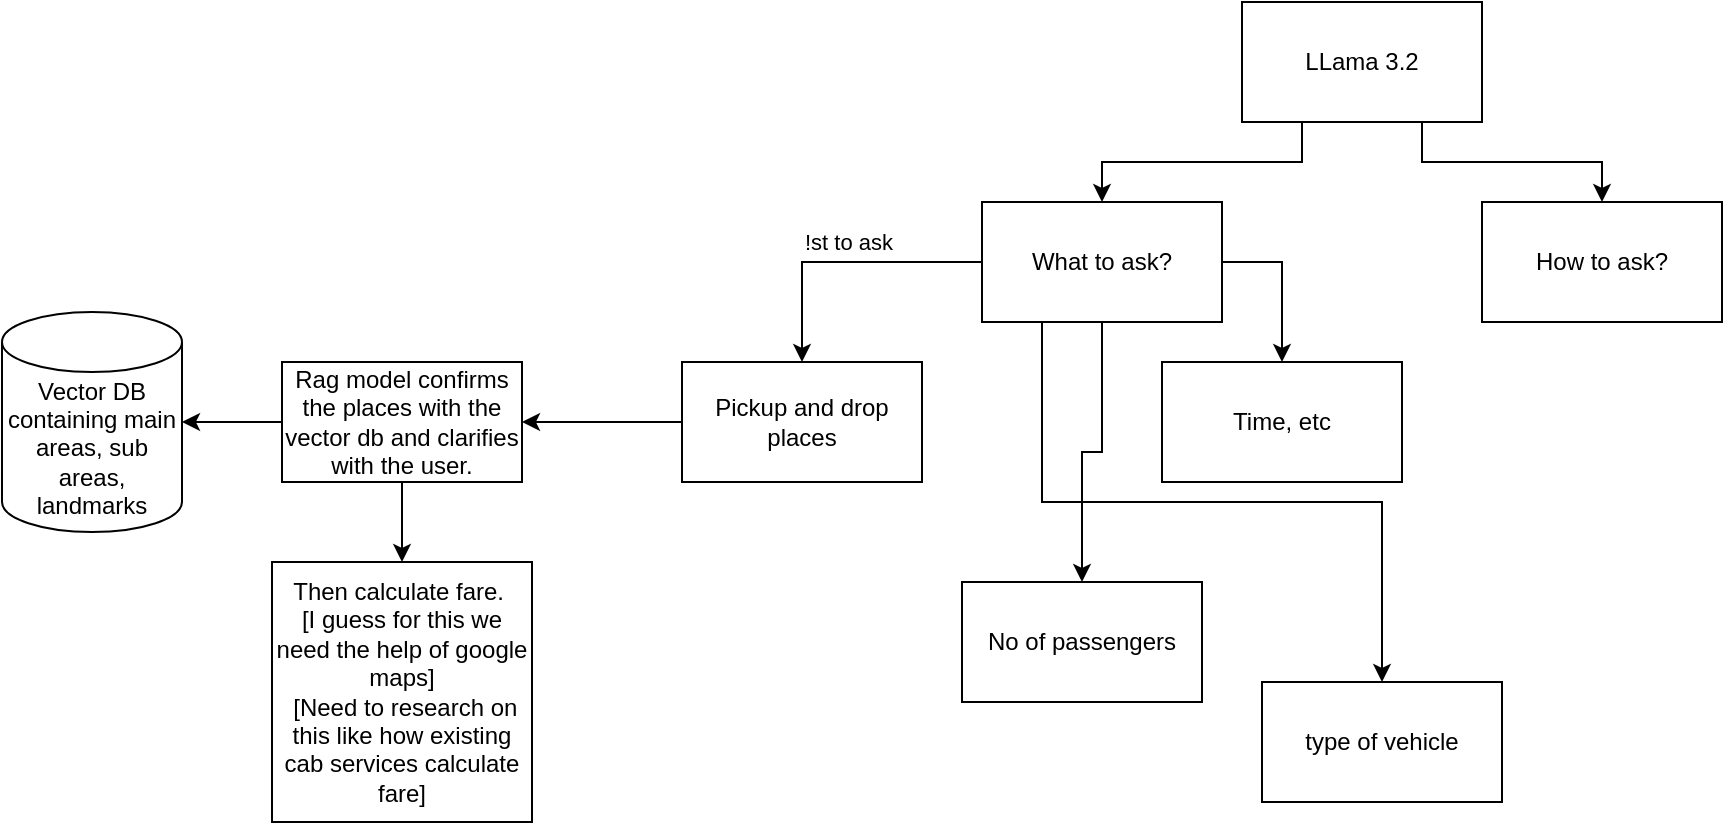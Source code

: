 <mxfile version="25.0.3">
  <diagram name="Page-1" id="WIwVcM9bRKyjhshWP0I-">
    <mxGraphModel dx="1644" dy="411" grid="1" gridSize="10" guides="1" tooltips="1" connect="1" arrows="1" fold="1" page="1" pageScale="1" pageWidth="850" pageHeight="1100" math="0" shadow="0">
      <root>
        <mxCell id="0" />
        <mxCell id="1" parent="0" />
        <mxCell id="djJFe9bqhi8zieh9U9bp-4" style="edgeStyle=orthogonalEdgeStyle;rounded=0;orthogonalLoop=1;jettySize=auto;html=1;exitX=0.25;exitY=1;exitDx=0;exitDy=0;entryX=0.5;entryY=0;entryDx=0;entryDy=0;" edge="1" parent="1" source="djJFe9bqhi8zieh9U9bp-1" target="djJFe9bqhi8zieh9U9bp-2">
          <mxGeometry relative="1" as="geometry" />
        </mxCell>
        <mxCell id="djJFe9bqhi8zieh9U9bp-5" style="edgeStyle=orthogonalEdgeStyle;rounded=0;orthogonalLoop=1;jettySize=auto;html=1;exitX=0.75;exitY=1;exitDx=0;exitDy=0;entryX=0.5;entryY=0;entryDx=0;entryDy=0;" edge="1" parent="1" source="djJFe9bqhi8zieh9U9bp-1" target="djJFe9bqhi8zieh9U9bp-3">
          <mxGeometry relative="1" as="geometry" />
        </mxCell>
        <mxCell id="djJFe9bqhi8zieh9U9bp-1" value="LLama 3.2" style="rounded=0;whiteSpace=wrap;html=1;" vertex="1" parent="1">
          <mxGeometry x="320" y="60" width="120" height="60" as="geometry" />
        </mxCell>
        <mxCell id="djJFe9bqhi8zieh9U9bp-9" value="" style="edgeStyle=orthogonalEdgeStyle;rounded=0;orthogonalLoop=1;jettySize=auto;html=1;" edge="1" parent="1" source="djJFe9bqhi8zieh9U9bp-2" target="djJFe9bqhi8zieh9U9bp-8">
          <mxGeometry relative="1" as="geometry" />
        </mxCell>
        <mxCell id="djJFe9bqhi8zieh9U9bp-10" value="!st to ask" style="edgeLabel;html=1;align=center;verticalAlign=middle;resizable=0;points=[];" vertex="1" connectable="0" parent="djJFe9bqhi8zieh9U9bp-9">
          <mxGeometry x="-0.043" relative="1" as="geometry">
            <mxPoint y="-10" as="offset" />
          </mxGeometry>
        </mxCell>
        <mxCell id="djJFe9bqhi8zieh9U9bp-20" style="edgeStyle=orthogonalEdgeStyle;rounded=0;orthogonalLoop=1;jettySize=auto;html=1;exitX=1;exitY=0.5;exitDx=0;exitDy=0;entryX=0.5;entryY=0;entryDx=0;entryDy=0;" edge="1" parent="1" source="djJFe9bqhi8zieh9U9bp-2" target="djJFe9bqhi8zieh9U9bp-12">
          <mxGeometry relative="1" as="geometry" />
        </mxCell>
        <mxCell id="djJFe9bqhi8zieh9U9bp-22" style="edgeStyle=orthogonalEdgeStyle;rounded=0;orthogonalLoop=1;jettySize=auto;html=1;exitX=0.5;exitY=1;exitDx=0;exitDy=0;entryX=0.5;entryY=0;entryDx=0;entryDy=0;" edge="1" parent="1" source="djJFe9bqhi8zieh9U9bp-2" target="djJFe9bqhi8zieh9U9bp-21">
          <mxGeometry relative="1" as="geometry" />
        </mxCell>
        <mxCell id="djJFe9bqhi8zieh9U9bp-24" style="edgeStyle=orthogonalEdgeStyle;rounded=0;orthogonalLoop=1;jettySize=auto;html=1;exitX=0.25;exitY=1;exitDx=0;exitDy=0;" edge="1" parent="1" source="djJFe9bqhi8zieh9U9bp-2" target="djJFe9bqhi8zieh9U9bp-23">
          <mxGeometry relative="1" as="geometry" />
        </mxCell>
        <mxCell id="djJFe9bqhi8zieh9U9bp-2" value="What to ask?" style="rounded=0;whiteSpace=wrap;html=1;" vertex="1" parent="1">
          <mxGeometry x="190" y="160" width="120" height="60" as="geometry" />
        </mxCell>
        <mxCell id="djJFe9bqhi8zieh9U9bp-3" value="How to ask?" style="rounded=0;whiteSpace=wrap;html=1;" vertex="1" parent="1">
          <mxGeometry x="440" y="160" width="120" height="60" as="geometry" />
        </mxCell>
        <mxCell id="djJFe9bqhi8zieh9U9bp-16" value="" style="edgeStyle=orthogonalEdgeStyle;rounded=0;orthogonalLoop=1;jettySize=auto;html=1;" edge="1" parent="1" source="djJFe9bqhi8zieh9U9bp-8" target="djJFe9bqhi8zieh9U9bp-15">
          <mxGeometry relative="1" as="geometry" />
        </mxCell>
        <mxCell id="djJFe9bqhi8zieh9U9bp-8" value="Pickup and drop places" style="rounded=0;whiteSpace=wrap;html=1;" vertex="1" parent="1">
          <mxGeometry x="40" y="240" width="120" height="60" as="geometry" />
        </mxCell>
        <mxCell id="djJFe9bqhi8zieh9U9bp-12" value="Time, etc" style="rounded=0;whiteSpace=wrap;html=1;" vertex="1" parent="1">
          <mxGeometry x="280" y="240" width="120" height="60" as="geometry" />
        </mxCell>
        <mxCell id="djJFe9bqhi8zieh9U9bp-14" value="Vector DB containing main areas, sub areas, landmarks" style="shape=cylinder3;whiteSpace=wrap;html=1;boundedLbl=1;backgroundOutline=1;size=15;" vertex="1" parent="1">
          <mxGeometry x="-300" y="215" width="90" height="110" as="geometry" />
        </mxCell>
        <mxCell id="djJFe9bqhi8zieh9U9bp-17" value="" style="edgeStyle=orthogonalEdgeStyle;rounded=0;orthogonalLoop=1;jettySize=auto;html=1;" edge="1" parent="1" source="djJFe9bqhi8zieh9U9bp-15" target="djJFe9bqhi8zieh9U9bp-14">
          <mxGeometry relative="1" as="geometry" />
        </mxCell>
        <mxCell id="djJFe9bqhi8zieh9U9bp-19" value="" style="edgeStyle=orthogonalEdgeStyle;rounded=0;orthogonalLoop=1;jettySize=auto;html=1;" edge="1" parent="1" source="djJFe9bqhi8zieh9U9bp-15" target="djJFe9bqhi8zieh9U9bp-18">
          <mxGeometry relative="1" as="geometry" />
        </mxCell>
        <mxCell id="djJFe9bqhi8zieh9U9bp-15" value="Rag model confirms the places with the vector db and clarifies with the user." style="rounded=0;whiteSpace=wrap;html=1;" vertex="1" parent="1">
          <mxGeometry x="-160" y="240" width="120" height="60" as="geometry" />
        </mxCell>
        <mxCell id="djJFe9bqhi8zieh9U9bp-18" value="Then calculate fare.&amp;nbsp;&lt;div&gt;[I guess for this we need the help of google maps]&lt;/div&gt;&lt;div&gt;&amp;nbsp;[Need to research on this like how existing cab services calculate fare]&lt;/div&gt;" style="rounded=0;whiteSpace=wrap;html=1;" vertex="1" parent="1">
          <mxGeometry x="-165" y="340" width="130" height="130" as="geometry" />
        </mxCell>
        <mxCell id="djJFe9bqhi8zieh9U9bp-21" value="No of passengers" style="rounded=0;whiteSpace=wrap;html=1;" vertex="1" parent="1">
          <mxGeometry x="180" y="350" width="120" height="60" as="geometry" />
        </mxCell>
        <mxCell id="djJFe9bqhi8zieh9U9bp-23" value="type of vehicle" style="rounded=0;whiteSpace=wrap;html=1;" vertex="1" parent="1">
          <mxGeometry x="330" y="400" width="120" height="60" as="geometry" />
        </mxCell>
      </root>
    </mxGraphModel>
  </diagram>
</mxfile>
